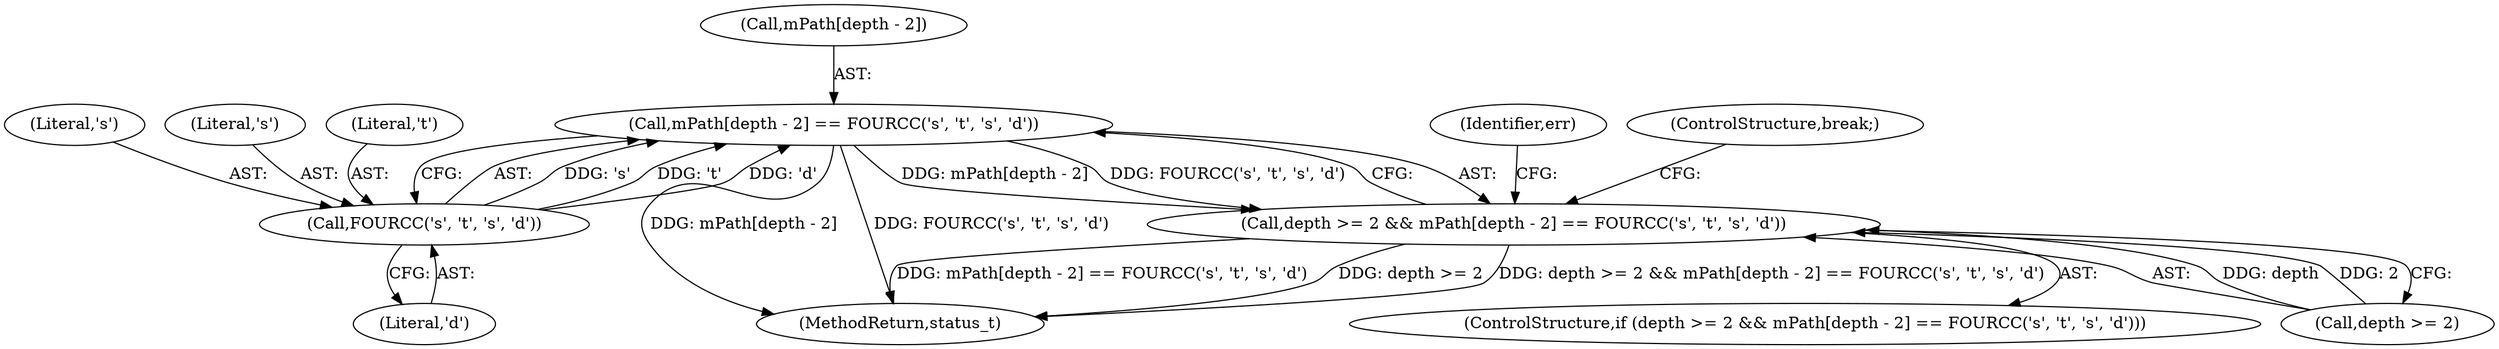 digraph "0_Android_8a3a2f6ea7defe1a81bb32b3c9f3537f84749b9d@array" {
"1003691" [label="(Call,mPath[depth - 2] == FOURCC('s', 't', 's', 'd'))"];
"1003697" [label="(Call,FOURCC('s', 't', 's', 'd'))"];
"1003687" [label="(Call,depth >= 2 && mPath[depth - 2] == FOURCC('s', 't', 's', 'd'))"];
"1003705" [label="(Identifier,err)"];
"1003686" [label="(ControlStructure,if (depth >= 2 && mPath[depth - 2] == FOURCC('s', 't', 's', 'd')))"];
"1003698" [label="(Literal,'s')"];
"1003692" [label="(Call,mPath[depth - 2])"];
"1003700" [label="(Literal,'s')"];
"1003688" [label="(Call,depth >= 2)"];
"1003699" [label="(Literal,'t')"];
"1003701" [label="(Literal,'d')"];
"1003697" [label="(Call,FOURCC('s', 't', 's', 'd'))"];
"1003716" [label="(ControlStructure,break;)"];
"1003691" [label="(Call,mPath[depth - 2] == FOURCC('s', 't', 's', 'd'))"];
"1003687" [label="(Call,depth >= 2 && mPath[depth - 2] == FOURCC('s', 't', 's', 'd'))"];
"1003903" [label="(MethodReturn,status_t)"];
"1003691" -> "1003687"  [label="AST: "];
"1003691" -> "1003697"  [label="CFG: "];
"1003692" -> "1003691"  [label="AST: "];
"1003697" -> "1003691"  [label="AST: "];
"1003687" -> "1003691"  [label="CFG: "];
"1003691" -> "1003903"  [label="DDG: mPath[depth - 2]"];
"1003691" -> "1003903"  [label="DDG: FOURCC('s', 't', 's', 'd')"];
"1003691" -> "1003687"  [label="DDG: mPath[depth - 2]"];
"1003691" -> "1003687"  [label="DDG: FOURCC('s', 't', 's', 'd')"];
"1003697" -> "1003691"  [label="DDG: 's'"];
"1003697" -> "1003691"  [label="DDG: 't'"];
"1003697" -> "1003691"  [label="DDG: 'd'"];
"1003697" -> "1003701"  [label="CFG: "];
"1003698" -> "1003697"  [label="AST: "];
"1003699" -> "1003697"  [label="AST: "];
"1003700" -> "1003697"  [label="AST: "];
"1003701" -> "1003697"  [label="AST: "];
"1003687" -> "1003686"  [label="AST: "];
"1003687" -> "1003688"  [label="CFG: "];
"1003688" -> "1003687"  [label="AST: "];
"1003705" -> "1003687"  [label="CFG: "];
"1003716" -> "1003687"  [label="CFG: "];
"1003687" -> "1003903"  [label="DDG: depth >= 2"];
"1003687" -> "1003903"  [label="DDG: depth >= 2 && mPath[depth - 2] == FOURCC('s', 't', 's', 'd')"];
"1003687" -> "1003903"  [label="DDG: mPath[depth - 2] == FOURCC('s', 't', 's', 'd')"];
"1003688" -> "1003687"  [label="DDG: depth"];
"1003688" -> "1003687"  [label="DDG: 2"];
}
